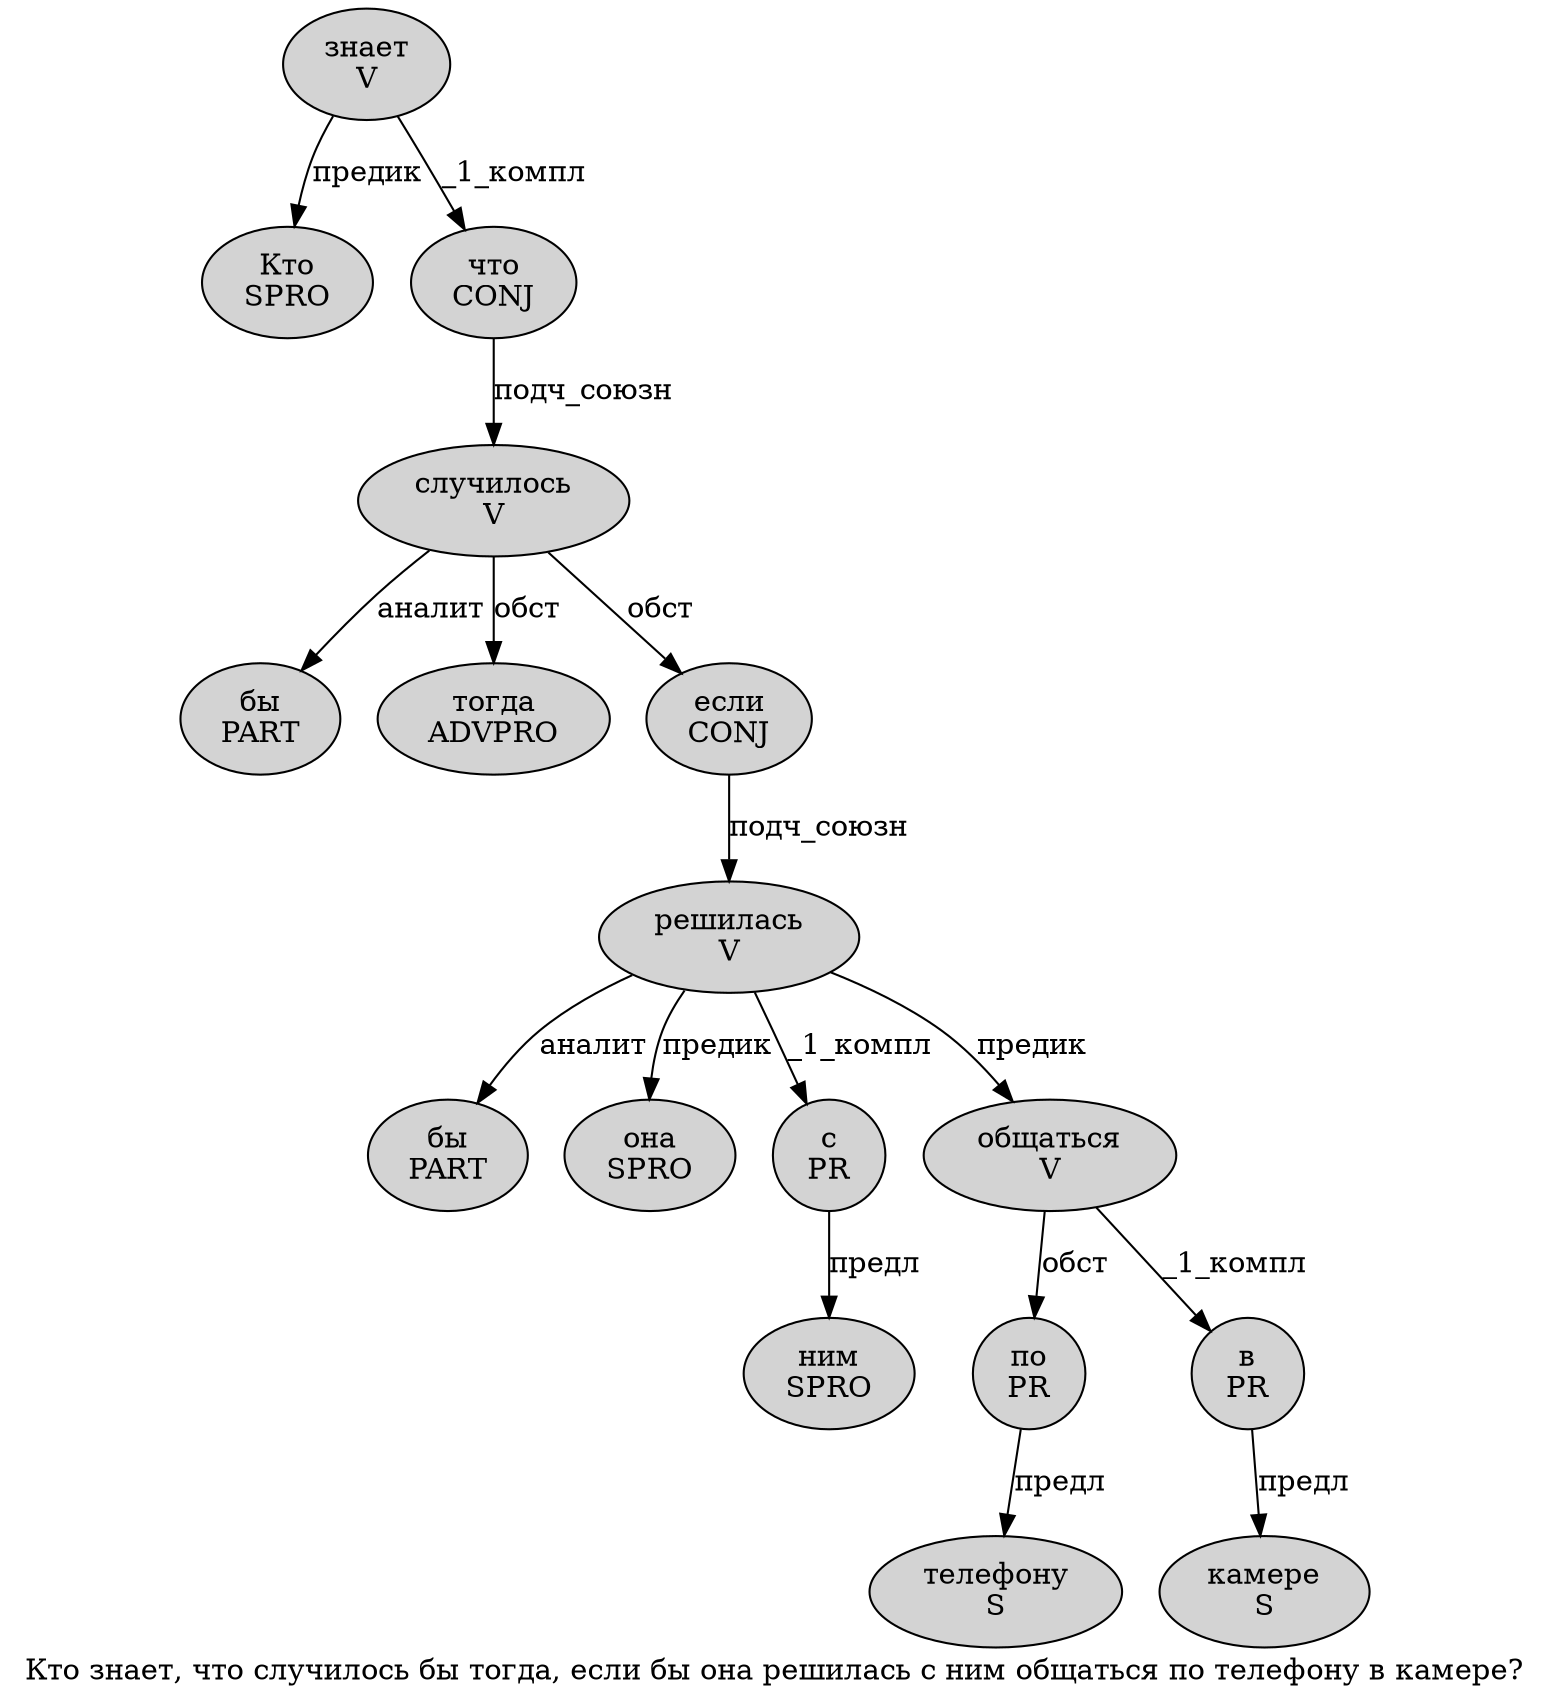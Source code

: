 digraph SENTENCE_727 {
	graph [label="Кто знает, что случилось бы тогда, если бы она решилась с ним общаться по телефону в камере?"]
	node [style=filled]
		0 [label="Кто
SPRO" color="" fillcolor=lightgray penwidth=1 shape=ellipse]
		1 [label="знает
V" color="" fillcolor=lightgray penwidth=1 shape=ellipse]
		3 [label="что
CONJ" color="" fillcolor=lightgray penwidth=1 shape=ellipse]
		4 [label="случилось
V" color="" fillcolor=lightgray penwidth=1 shape=ellipse]
		5 [label="бы
PART" color="" fillcolor=lightgray penwidth=1 shape=ellipse]
		6 [label="тогда
ADVPRO" color="" fillcolor=lightgray penwidth=1 shape=ellipse]
		8 [label="если
CONJ" color="" fillcolor=lightgray penwidth=1 shape=ellipse]
		9 [label="бы
PART" color="" fillcolor=lightgray penwidth=1 shape=ellipse]
		10 [label="она
SPRO" color="" fillcolor=lightgray penwidth=1 shape=ellipse]
		11 [label="решилась
V" color="" fillcolor=lightgray penwidth=1 shape=ellipse]
		12 [label="с
PR" color="" fillcolor=lightgray penwidth=1 shape=ellipse]
		13 [label="ним
SPRO" color="" fillcolor=lightgray penwidth=1 shape=ellipse]
		14 [label="общаться
V" color="" fillcolor=lightgray penwidth=1 shape=ellipse]
		15 [label="по
PR" color="" fillcolor=lightgray penwidth=1 shape=ellipse]
		16 [label="телефону
S" color="" fillcolor=lightgray penwidth=1 shape=ellipse]
		17 [label="в
PR" color="" fillcolor=lightgray penwidth=1 shape=ellipse]
		18 [label="камере
S" color="" fillcolor=lightgray penwidth=1 shape=ellipse]
			15 -> 16 [label="предл"]
			11 -> 9 [label="аналит"]
			11 -> 10 [label="предик"]
			11 -> 12 [label="_1_компл"]
			11 -> 14 [label="предик"]
			8 -> 11 [label="подч_союзн"]
			3 -> 4 [label="подч_союзн"]
			14 -> 15 [label="обст"]
			14 -> 17 [label="_1_компл"]
			12 -> 13 [label="предл"]
			17 -> 18 [label="предл"]
			4 -> 5 [label="аналит"]
			4 -> 6 [label="обст"]
			4 -> 8 [label="обст"]
			1 -> 0 [label="предик"]
			1 -> 3 [label="_1_компл"]
}